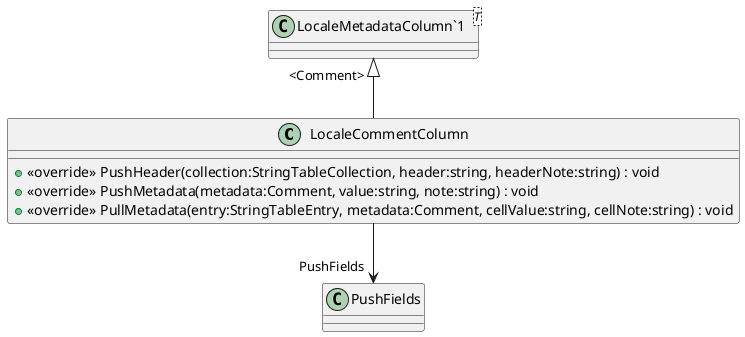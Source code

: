 @startuml
class LocaleCommentColumn {
    + <<override>> PushHeader(collection:StringTableCollection, header:string, headerNote:string) : void
    + <<override>> PushMetadata(metadata:Comment, value:string, note:string) : void
    + <<override>> PullMetadata(entry:StringTableEntry, metadata:Comment, cellValue:string, cellNote:string) : void
}
class "LocaleMetadataColumn`1"<T> {
}
"LocaleMetadataColumn`1" "<Comment>" <|-- LocaleCommentColumn
LocaleCommentColumn --> "PushFields" PushFields
@enduml
